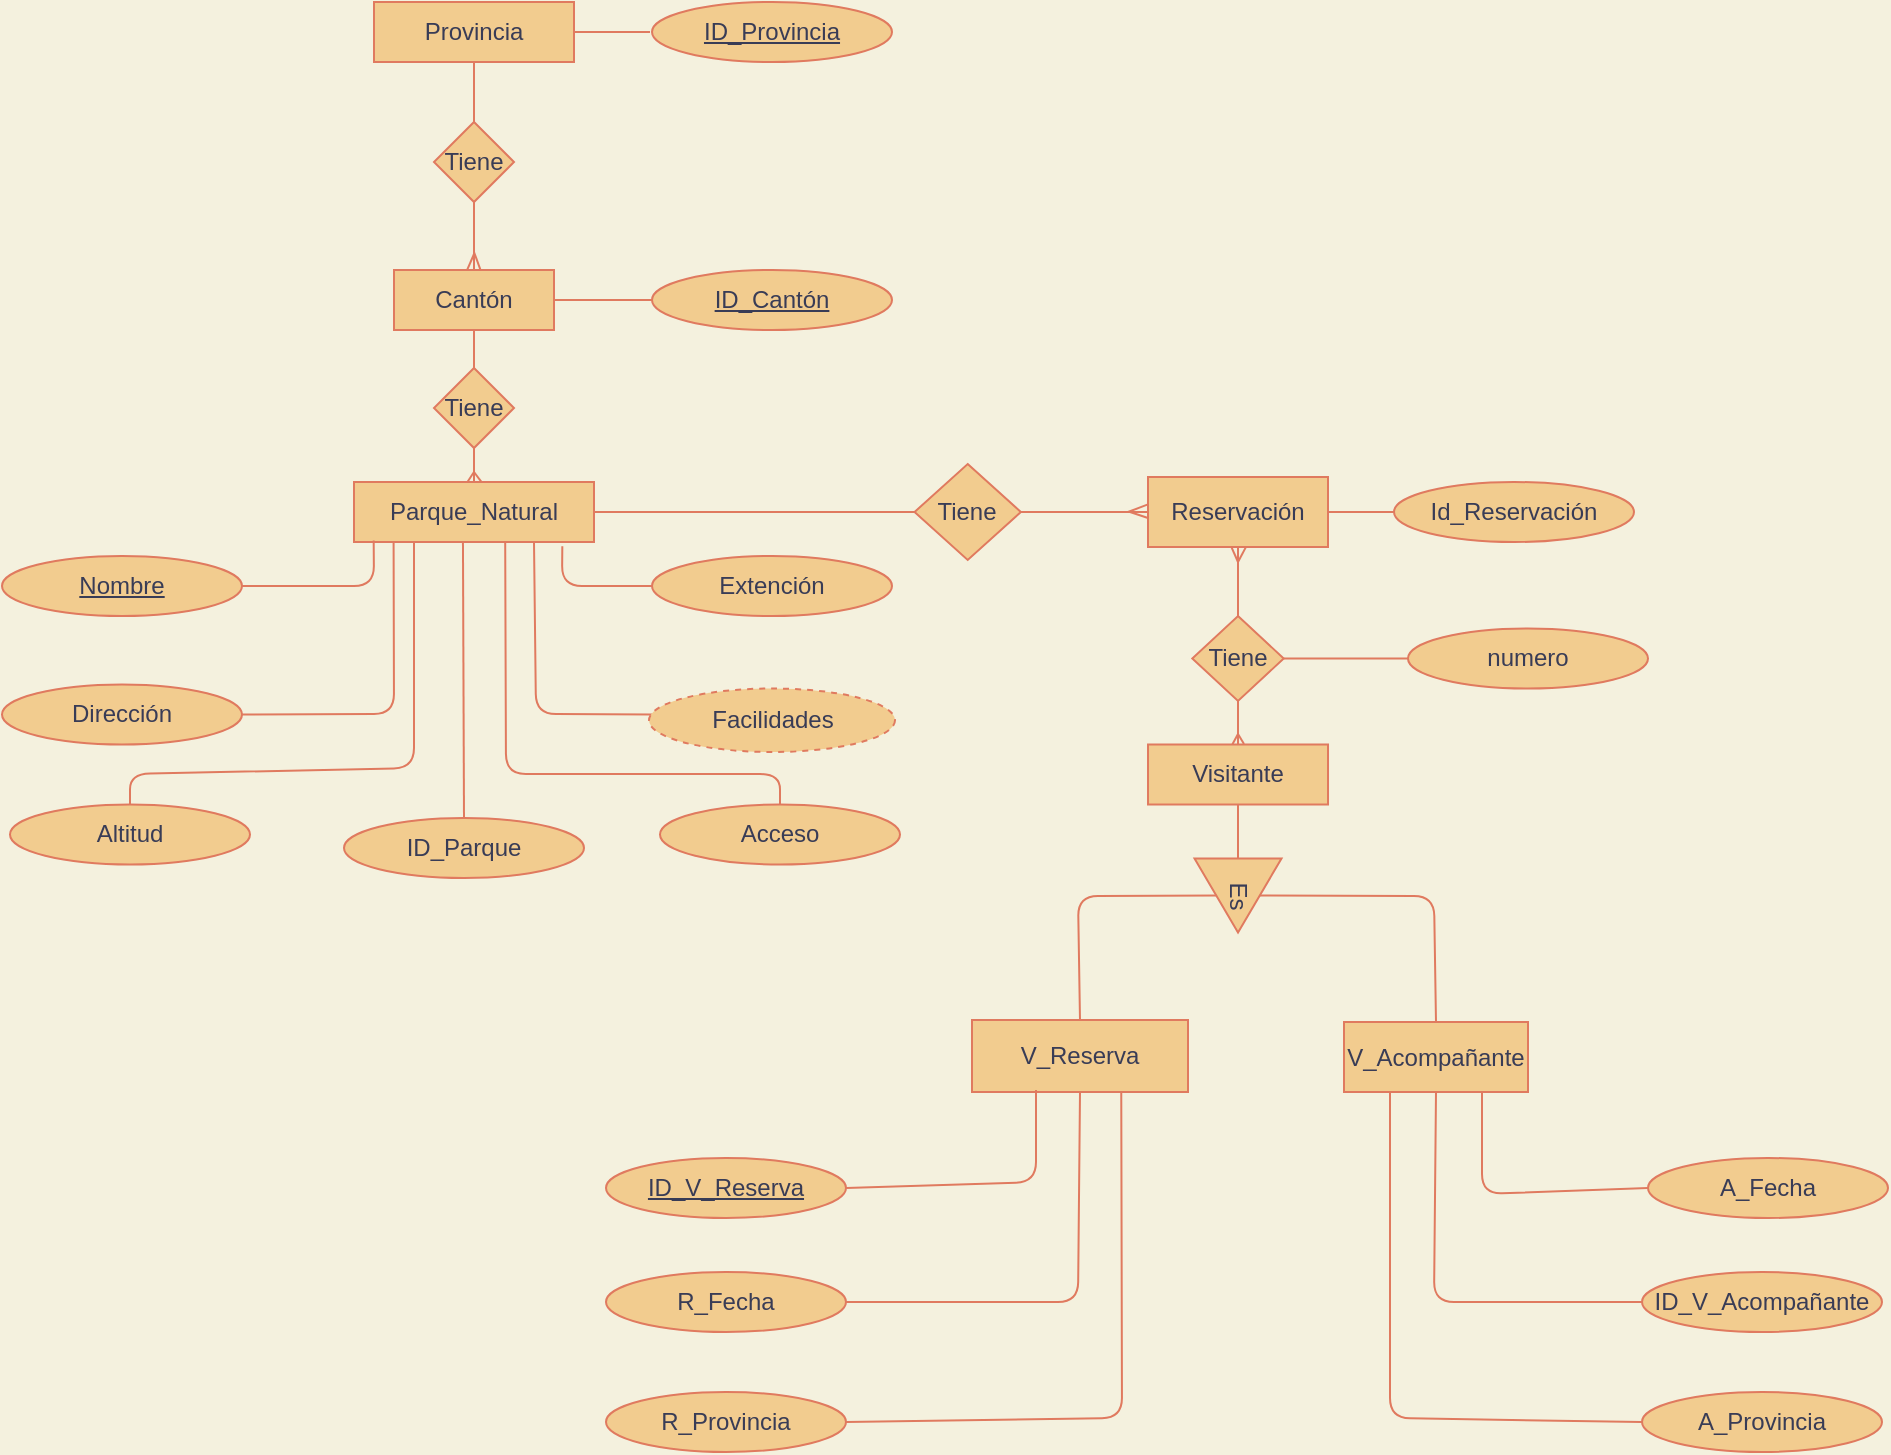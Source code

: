<mxfile version="19.0.0" type="github">
  <diagram id="E41NsyfRr_BKljrcj-fv" name="Page-1">
    <mxGraphModel dx="1080" dy="377" grid="0" gridSize="10" guides="1" tooltips="1" connect="1" arrows="1" fold="1" page="0" pageScale="1" pageWidth="827" pageHeight="1169" background="#F4F1DE" math="0" shadow="0">
      <root>
        <mxCell id="0" />
        <mxCell id="1" parent="0" />
        <object label="&lt;font style=&quot;vertical-align: inherit;&quot;&gt;&lt;font style=&quot;vertical-align: inherit;&quot;&gt;Provincia&lt;/font&gt;&lt;/font&gt;" id="EopbfksfODksPwOAun3i-4">
          <mxCell style="rounded=0;whiteSpace=wrap;html=1;fillColor=#F2CC8F;strokeColor=#E07A5F;fontColor=#393C56;" vertex="1" parent="1">
            <mxGeometry x="66" y="325" width="100" height="30" as="geometry" />
          </mxCell>
        </object>
        <mxCell id="EopbfksfODksPwOAun3i-5" value="&lt;font style=&quot;vertical-align: inherit;&quot;&gt;&lt;font style=&quot;vertical-align: inherit;&quot;&gt;Tiene&lt;/font&gt;&lt;/font&gt;" style="rhombus;whiteSpace=wrap;html=1;rounded=0;fillColor=#F2CC8F;strokeColor=#E07A5F;fontColor=#393C56;" vertex="1" parent="1">
          <mxGeometry x="96" y="385" width="40" height="40" as="geometry" />
        </mxCell>
        <mxCell id="EopbfksfODksPwOAun3i-6" value="&lt;font style=&quot;vertical-align: inherit;&quot;&gt;&lt;font style=&quot;vertical-align: inherit;&quot;&gt;Cantón&lt;/font&gt;&lt;/font&gt;" style="rounded=0;whiteSpace=wrap;html=1;fillColor=#F2CC8F;strokeColor=#E07A5F;fontColor=#393C56;" vertex="1" parent="1">
          <mxGeometry x="76" y="459" width="80" height="30" as="geometry" />
        </mxCell>
        <mxCell id="EopbfksfODksPwOAun3i-7" value="&lt;font style=&quot;vertical-align: inherit;&quot;&gt;&lt;font style=&quot;vertical-align: inherit;&quot;&gt;Tiene&lt;/font&gt;&lt;/font&gt;" style="rhombus;whiteSpace=wrap;html=1;rounded=0;fillColor=#F2CC8F;strokeColor=#E07A5F;fontColor=#393C56;" vertex="1" parent="1">
          <mxGeometry x="96" y="508" width="40" height="40" as="geometry" />
        </mxCell>
        <mxCell id="EopbfksfODksPwOAun3i-8" value="&lt;font style=&quot;vertical-align: inherit;&quot;&gt;&lt;font style=&quot;vertical-align: inherit;&quot;&gt;Parque_Natural&lt;br&gt;&lt;/font&gt;&lt;/font&gt;" style="rounded=0;whiteSpace=wrap;html=1;fillColor=#F2CC8F;strokeColor=#E07A5F;fontColor=#393C56;" vertex="1" parent="1">
          <mxGeometry x="56" y="565" width="120" height="30" as="geometry" />
        </mxCell>
        <mxCell id="EopbfksfODksPwOAun3i-9" value="&lt;u&gt;Nombre&lt;/u&gt;" style="ellipse;whiteSpace=wrap;html=1;rounded=0;fillColor=#F2CC8F;strokeColor=#E07A5F;fontColor=#393C56;" vertex="1" parent="1">
          <mxGeometry x="-120" y="602" width="120" height="30" as="geometry" />
        </mxCell>
        <mxCell id="EopbfksfODksPwOAun3i-12" value="Dirección" style="ellipse;whiteSpace=wrap;html=1;rounded=0;fillColor=#F2CC8F;strokeColor=#E07A5F;fontColor=#393C56;" vertex="1" parent="1">
          <mxGeometry x="-120" y="666.25" width="120" height="30" as="geometry" />
        </mxCell>
        <mxCell id="EopbfksfODksPwOAun3i-14" value="Altitud" style="ellipse;whiteSpace=wrap;html=1;rounded=0;fillColor=#F2CC8F;strokeColor=#E07A5F;fontColor=#393C56;" vertex="1" parent="1">
          <mxGeometry x="-116" y="726.25" width="120" height="30" as="geometry" />
        </mxCell>
        <mxCell id="EopbfksfODksPwOAun3i-15" value="Extención" style="ellipse;whiteSpace=wrap;html=1;rounded=0;fillColor=#F2CC8F;strokeColor=#E07A5F;fontColor=#393C56;" vertex="1" parent="1">
          <mxGeometry x="205" y="602" width="120" height="30" as="geometry" />
        </mxCell>
        <mxCell id="EopbfksfODksPwOAun3i-18" value="Reservación" style="rounded=0;whiteSpace=wrap;html=1;fillColor=#F2CC8F;strokeColor=#E07A5F;fontColor=#393C56;" vertex="1" parent="1">
          <mxGeometry x="453" y="562.5" width="90" height="35" as="geometry" />
        </mxCell>
        <mxCell id="EopbfksfODksPwOAun3i-19" value="Tiene" style="rhombus;whiteSpace=wrap;html=1;rounded=0;fillColor=#F2CC8F;strokeColor=#E07A5F;fontColor=#393C56;" vertex="1" parent="1">
          <mxGeometry x="336.28" y="556" width="53.15" height="48" as="geometry" />
        </mxCell>
        <mxCell id="EopbfksfODksPwOAun3i-21" value="Visitante" style="rounded=0;whiteSpace=wrap;html=1;fillColor=#F2CC8F;strokeColor=#E07A5F;fontColor=#393C56;" vertex="1" parent="1">
          <mxGeometry x="453.01" y="696.25" width="90" height="30" as="geometry" />
        </mxCell>
        <mxCell id="EopbfksfODksPwOAun3i-22" value="Es" style="triangle;whiteSpace=wrap;html=1;rotation=90;rounded=0;fillColor=#F2CC8F;strokeColor=#E07A5F;fontColor=#393C56;" vertex="1" parent="1">
          <mxGeometry x="479.51" y="750" width="37" height="43.5" as="geometry" />
        </mxCell>
        <mxCell id="EopbfksfODksPwOAun3i-24" value="V_Reserva" style="rounded=0;whiteSpace=wrap;html=1;fillColor=#F2CC8F;strokeColor=#E07A5F;fontColor=#393C56;" vertex="1" parent="1">
          <mxGeometry x="365" y="834" width="108" height="36" as="geometry" />
        </mxCell>
        <mxCell id="EopbfksfODksPwOAun3i-26" value="V_Acompañante" style="rounded=0;whiteSpace=wrap;html=1;fillColor=#F2CC8F;strokeColor=#E07A5F;fontColor=#393C56;" vertex="1" parent="1">
          <mxGeometry x="551" y="835" width="92" height="35" as="geometry" />
        </mxCell>
        <mxCell id="EopbfksfODksPwOAun3i-28" value="Acceso" style="ellipse;whiteSpace=wrap;html=1;rounded=0;fillColor=#F2CC8F;strokeColor=#E07A5F;fontColor=#393C56;" vertex="1" parent="1">
          <mxGeometry x="209" y="726.25" width="120" height="30" as="geometry" />
        </mxCell>
        <mxCell id="EopbfksfODksPwOAun3i-29" value="&lt;u&gt;ID_V_Reserva&lt;/u&gt;" style="ellipse;whiteSpace=wrap;html=1;rounded=0;fillColor=#F2CC8F;strokeColor=#E07A5F;fontColor=#393C56;" vertex="1" parent="1">
          <mxGeometry x="182" y="903" width="120" height="30" as="geometry" />
        </mxCell>
        <mxCell id="EopbfksfODksPwOAun3i-30" value="ID_Parque" style="ellipse;whiteSpace=wrap;html=1;rounded=0;fillColor=#F2CC8F;strokeColor=#E07A5F;fontColor=#393C56;" vertex="1" parent="1">
          <mxGeometry x="51" y="733" width="120" height="30" as="geometry" />
        </mxCell>
        <mxCell id="EopbfksfODksPwOAun3i-31" value="&lt;u&gt;ID_Provincia&lt;/u&gt;" style="ellipse;whiteSpace=wrap;html=1;rounded=0;fillColor=#F2CC8F;strokeColor=#E07A5F;fontColor=#393C56;" vertex="1" parent="1">
          <mxGeometry x="205" y="325" width="120" height="30" as="geometry" />
        </mxCell>
        <mxCell id="EopbfksfODksPwOAun3i-32" value="&lt;u&gt;ID_Cantón&lt;/u&gt;" style="ellipse;whiteSpace=wrap;html=1;rounded=0;fillColor=#F2CC8F;strokeColor=#E07A5F;fontColor=#393C56;" vertex="1" parent="1">
          <mxGeometry x="205" y="459" width="120" height="30" as="geometry" />
        </mxCell>
        <mxCell id="EopbfksfODksPwOAun3i-33" value="R_Provincia" style="ellipse;whiteSpace=wrap;html=1;rounded=0;fillColor=#F2CC8F;strokeColor=#E07A5F;fontColor=#393C56;" vertex="1" parent="1">
          <mxGeometry x="182" y="1020" width="120" height="30" as="geometry" />
        </mxCell>
        <mxCell id="EopbfksfODksPwOAun3i-34" value="R_Fecha" style="ellipse;whiteSpace=wrap;html=1;rounded=0;fillColor=#F2CC8F;strokeColor=#E07A5F;fontColor=#393C56;" vertex="1" parent="1">
          <mxGeometry x="182" y="960" width="120" height="30" as="geometry" />
        </mxCell>
        <mxCell id="EopbfksfODksPwOAun3i-35" value="ID_V_Acompañante" style="ellipse;whiteSpace=wrap;html=1;rounded=0;fillColor=#F2CC8F;strokeColor=#E07A5F;fontColor=#393C56;" vertex="1" parent="1">
          <mxGeometry x="700" y="960" width="120" height="30" as="geometry" />
        </mxCell>
        <mxCell id="EopbfksfODksPwOAun3i-36" value="A_Provincia" style="ellipse;whiteSpace=wrap;html=1;rounded=0;fillColor=#F2CC8F;strokeColor=#E07A5F;fontColor=#393C56;" vertex="1" parent="1">
          <mxGeometry x="700" y="1020" width="120" height="30" as="geometry" />
        </mxCell>
        <mxCell id="EopbfksfODksPwOAun3i-37" value="A_Fecha" style="ellipse;whiteSpace=wrap;html=1;rounded=0;fillColor=#F2CC8F;strokeColor=#E07A5F;fontColor=#393C56;" vertex="1" parent="1">
          <mxGeometry x="703" y="903" width="120" height="30" as="geometry" />
        </mxCell>
        <mxCell id="EopbfksfODksPwOAun3i-39" value="Tiene" style="rhombus;whiteSpace=wrap;html=1;rounded=0;fillColor=#F2CC8F;strokeColor=#E07A5F;fontColor=#393C56;" vertex="1" parent="1">
          <mxGeometry x="475.15" y="632" width="45.71" height="42.5" as="geometry" />
        </mxCell>
        <mxCell id="EopbfksfODksPwOAun3i-43" value="numero" style="ellipse;whiteSpace=wrap;html=1;rounded=0;fillColor=#F2CC8F;strokeColor=#E07A5F;fontColor=#393C56;" vertex="1" parent="1">
          <mxGeometry x="583" y="638.25" width="120" height="30" as="geometry" />
        </mxCell>
        <mxCell id="EopbfksfODksPwOAun3i-48" value="" style="endArrow=none;html=1;labelBackgroundColor=#F4F1DE;strokeColor=#E07A5F;fontColor=#393C56;" edge="1" parent="1" target="EopbfksfODksPwOAun3i-4">
          <mxGeometry width="50" height="50" relative="1" as="geometry">
            <mxPoint x="204" y="340" as="sourcePoint" />
            <mxPoint x="167" y="339" as="targetPoint" />
            <Array as="points" />
          </mxGeometry>
        </mxCell>
        <mxCell id="EopbfksfODksPwOAun3i-49" value="" style="endArrow=none;html=1;entryX=0.5;entryY=1;entryDx=0;entryDy=0;exitX=0.5;exitY=0;exitDx=0;exitDy=0;labelBackgroundColor=#F4F1DE;strokeColor=#E07A5F;fontColor=#393C56;" edge="1" parent="1" source="EopbfksfODksPwOAun3i-5" target="EopbfksfODksPwOAun3i-4">
          <mxGeometry width="50" height="50" relative="1" as="geometry">
            <mxPoint x="116" y="385" as="sourcePoint" />
            <mxPoint x="166" y="359" as="targetPoint" />
          </mxGeometry>
        </mxCell>
        <mxCell id="EopbfksfODksPwOAun3i-51" value="" style="endArrow=none;html=1;entryX=0.5;entryY=1;entryDx=0;entryDy=0;exitX=0.5;exitY=0;exitDx=0;exitDy=0;labelBackgroundColor=#F4F1DE;strokeColor=#E07A5F;fontColor=#393C56;" edge="1" parent="1" source="EopbfksfODksPwOAun3i-6" target="EopbfksfODksPwOAun3i-5">
          <mxGeometry width="50" height="50" relative="1" as="geometry">
            <mxPoint x="111" y="473" as="sourcePoint" />
            <mxPoint x="161" y="423" as="targetPoint" />
          </mxGeometry>
        </mxCell>
        <mxCell id="EopbfksfODksPwOAun3i-53" value="" style="endArrow=none;html=1;exitX=0.541;exitY=0.002;exitDx=0;exitDy=0;exitPerimeter=0;labelBackgroundColor=#F4F1DE;strokeColor=#E07A5F;fontColor=#393C56;" edge="1" parent="1" source="EopbfksfODksPwOAun3i-6">
          <mxGeometry width="50" height="50" relative="1" as="geometry">
            <mxPoint x="119" y="458" as="sourcePoint" />
            <mxPoint x="116" y="450" as="targetPoint" />
          </mxGeometry>
        </mxCell>
        <mxCell id="EopbfksfODksPwOAun3i-54" value="" style="endArrow=none;html=1;exitX=0.456;exitY=0.007;exitDx=0;exitDy=0;exitPerimeter=0;labelBackgroundColor=#F4F1DE;strokeColor=#E07A5F;fontColor=#393C56;" edge="1" parent="1" source="EopbfksfODksPwOAun3i-6">
          <mxGeometry width="50" height="50" relative="1" as="geometry">
            <mxPoint x="98" y="501" as="sourcePoint" />
            <mxPoint x="116" y="451" as="targetPoint" />
          </mxGeometry>
        </mxCell>
        <mxCell id="EopbfksfODksPwOAun3i-56" value="" style="endArrow=none;html=1;entryX=0.5;entryY=1;entryDx=0;entryDy=0;exitX=0.5;exitY=0;exitDx=0;exitDy=0;labelBackgroundColor=#F4F1DE;strokeColor=#E07A5F;fontColor=#393C56;" edge="1" parent="1" source="EopbfksfODksPwOAun3i-7" target="EopbfksfODksPwOAun3i-6">
          <mxGeometry width="50" height="50" relative="1" as="geometry">
            <mxPoint x="112" y="507" as="sourcePoint" />
            <mxPoint x="111" y="486" as="targetPoint" />
          </mxGeometry>
        </mxCell>
        <mxCell id="EopbfksfODksPwOAun3i-57" value="" style="endArrow=none;html=1;entryX=0.5;entryY=1;entryDx=0;entryDy=0;exitX=0.5;exitY=0;exitDx=0;exitDy=0;labelBackgroundColor=#F4F1DE;strokeColor=#E07A5F;fontColor=#393C56;" edge="1" parent="1" source="EopbfksfODksPwOAun3i-8" target="EopbfksfODksPwOAun3i-7">
          <mxGeometry width="50" height="50" relative="1" as="geometry">
            <mxPoint x="61" y="536" as="sourcePoint" />
            <mxPoint x="111" y="486" as="targetPoint" />
          </mxGeometry>
        </mxCell>
        <mxCell id="EopbfksfODksPwOAun3i-58" value="" style="endArrow=none;html=1;exitX=0.474;exitY=-0.009;exitDx=0;exitDy=0;exitPerimeter=0;labelBackgroundColor=#F4F1DE;strokeColor=#E07A5F;fontColor=#393C56;" edge="1" parent="1" source="EopbfksfODksPwOAun3i-8">
          <mxGeometry width="50" height="50" relative="1" as="geometry">
            <mxPoint x="112" y="564" as="sourcePoint" />
            <mxPoint x="116" y="560" as="targetPoint" />
          </mxGeometry>
        </mxCell>
        <mxCell id="EopbfksfODksPwOAun3i-59" value="" style="endArrow=none;html=1;exitX=0.53;exitY=-0.006;exitDx=0;exitDy=0;exitPerimeter=0;labelBackgroundColor=#F4F1DE;strokeColor=#E07A5F;fontColor=#393C56;" edge="1" parent="1" source="EopbfksfODksPwOAun3i-8">
          <mxGeometry width="50" height="50" relative="1" as="geometry">
            <mxPoint x="119" y="564" as="sourcePoint" />
            <mxPoint x="116" y="560" as="targetPoint" />
          </mxGeometry>
        </mxCell>
        <mxCell id="EopbfksfODksPwOAun3i-60" value="" style="endArrow=none;html=1;exitX=1;exitY=0.5;exitDx=0;exitDy=0;entryX=0;entryY=0.5;entryDx=0;entryDy=0;labelBackgroundColor=#F4F1DE;strokeColor=#E07A5F;fontColor=#393C56;" edge="1" parent="1" source="EopbfksfODksPwOAun3i-6" target="EopbfksfODksPwOAun3i-32">
          <mxGeometry width="50" height="50" relative="1" as="geometry">
            <mxPoint x="-35" y="434" as="sourcePoint" />
            <mxPoint x="15" y="384" as="targetPoint" />
          </mxGeometry>
        </mxCell>
        <mxCell id="EopbfksfODksPwOAun3i-62" value="" style="endArrow=none;html=1;entryX=0.454;entryY=1.014;entryDx=0;entryDy=0;entryPerimeter=0;exitX=0.5;exitY=0;exitDx=0;exitDy=0;labelBackgroundColor=#F4F1DE;strokeColor=#E07A5F;fontColor=#393C56;" edge="1" parent="1" source="EopbfksfODksPwOAun3i-30" target="EopbfksfODksPwOAun3i-8">
          <mxGeometry width="50" height="50" relative="1" as="geometry">
            <mxPoint x="109" y="721" as="sourcePoint" />
            <mxPoint x="212" y="573" as="targetPoint" />
          </mxGeometry>
        </mxCell>
        <mxCell id="EopbfksfODksPwOAun3i-63" value="" style="endArrow=none;html=1;exitX=1;exitY=0.5;exitDx=0;exitDy=0;entryX=0.082;entryY=0.976;entryDx=0;entryDy=0;entryPerimeter=0;labelBackgroundColor=#F4F1DE;strokeColor=#E07A5F;fontColor=#393C56;" edge="1" parent="1" source="EopbfksfODksPwOAun3i-9" target="EopbfksfODksPwOAun3i-8">
          <mxGeometry width="50" height="50" relative="1" as="geometry">
            <mxPoint x="162" y="623" as="sourcePoint" />
            <mxPoint x="212" y="573" as="targetPoint" />
            <Array as="points">
              <mxPoint x="66" y="617" />
            </Array>
          </mxGeometry>
        </mxCell>
        <mxCell id="EopbfksfODksPwOAun3i-64" value="" style="endArrow=none;html=1;exitX=1;exitY=0.5;exitDx=0;exitDy=0;entryX=0.165;entryY=1;entryDx=0;entryDy=0;entryPerimeter=0;labelBackgroundColor=#F4F1DE;strokeColor=#E07A5F;fontColor=#393C56;" edge="1" parent="1" source="EopbfksfODksPwOAun3i-12" target="EopbfksfODksPwOAun3i-8">
          <mxGeometry width="50" height="50" relative="1" as="geometry">
            <mxPoint x="10.0" y="627" as="sourcePoint" />
            <mxPoint x="75.84" y="604.28" as="targetPoint" />
            <Array as="points">
              <mxPoint x="76" y="681" />
            </Array>
          </mxGeometry>
        </mxCell>
        <mxCell id="EopbfksfODksPwOAun3i-65" value="" style="endArrow=none;html=1;exitX=0.5;exitY=0;exitDx=0;exitDy=0;entryX=0.25;entryY=1;entryDx=0;entryDy=0;labelBackgroundColor=#F4F1DE;strokeColor=#E07A5F;fontColor=#393C56;" edge="1" parent="1" source="EopbfksfODksPwOAun3i-14" target="EopbfksfODksPwOAun3i-8">
          <mxGeometry width="50" height="50" relative="1" as="geometry">
            <mxPoint x="10.0" y="691.25" as="sourcePoint" />
            <mxPoint x="85.8" y="605" as="targetPoint" />
            <Array as="points">
              <mxPoint x="-56" y="711" />
              <mxPoint x="86" y="708" />
            </Array>
          </mxGeometry>
        </mxCell>
        <mxCell id="EopbfksfODksPwOAun3i-66" value="" style="endArrow=none;html=1;exitX=0.868;exitY=1.071;exitDx=0;exitDy=0;exitPerimeter=0;entryX=0;entryY=0.5;entryDx=0;entryDy=0;labelBackgroundColor=#F4F1DE;strokeColor=#E07A5F;fontColor=#393C56;" edge="1" parent="1" source="EopbfksfODksPwOAun3i-8" target="EopbfksfODksPwOAun3i-15">
          <mxGeometry width="50" height="50" relative="1" as="geometry">
            <mxPoint x="162" y="623" as="sourcePoint" />
            <mxPoint x="212" y="573" as="targetPoint" />
            <Array as="points">
              <mxPoint x="160" y="617" />
            </Array>
          </mxGeometry>
        </mxCell>
        <mxCell id="EopbfksfODksPwOAun3i-67" value="" style="endArrow=none;html=1;exitX=0.75;exitY=1;exitDx=0;exitDy=0;entryX=0;entryY=0.5;entryDx=0;entryDy=0;labelBackgroundColor=#F4F1DE;strokeColor=#E07A5F;fontColor=#393C56;" edge="1" parent="1" source="EopbfksfODksPwOAun3i-8">
          <mxGeometry width="50" height="50" relative="1" as="geometry">
            <mxPoint x="147.24" y="605.42" as="sourcePoint" />
            <mxPoint x="205" y="681.25" as="targetPoint" />
            <Array as="points">
              <mxPoint x="147" y="681" />
            </Array>
          </mxGeometry>
        </mxCell>
        <mxCell id="EopbfksfODksPwOAun3i-68" value="" style="endArrow=none;html=1;entryX=0.63;entryY=0.995;entryDx=0;entryDy=0;entryPerimeter=0;exitX=0.5;exitY=0;exitDx=0;exitDy=0;labelBackgroundColor=#F4F1DE;strokeColor=#E07A5F;fontColor=#393C56;" edge="1" parent="1" source="EopbfksfODksPwOAun3i-28" target="EopbfksfODksPwOAun3i-8">
          <mxGeometry width="50" height="50" relative="1" as="geometry">
            <mxPoint x="162" y="623" as="sourcePoint" />
            <mxPoint x="212" y="573" as="targetPoint" />
            <Array as="points">
              <mxPoint x="269" y="711" />
              <mxPoint x="132" y="711" />
            </Array>
          </mxGeometry>
        </mxCell>
        <mxCell id="EopbfksfODksPwOAun3i-69" value="" style="endArrow=none;html=1;entryX=0;entryY=0.5;entryDx=0;entryDy=0;exitX=1;exitY=0.5;exitDx=0;exitDy=0;labelBackgroundColor=#F4F1DE;strokeColor=#E07A5F;fontColor=#393C56;" edge="1" parent="1" source="EopbfksfODksPwOAun3i-8" target="EopbfksfODksPwOAun3i-19">
          <mxGeometry width="50" height="50" relative="1" as="geometry">
            <mxPoint x="162" y="623" as="sourcePoint" />
            <mxPoint x="212" y="573" as="targetPoint" />
          </mxGeometry>
        </mxCell>
        <mxCell id="EopbfksfODksPwOAun3i-70" value="" style="endArrow=none;html=1;entryX=0;entryY=0.5;entryDx=0;entryDy=0;exitX=1;exitY=0.5;exitDx=0;exitDy=0;labelBackgroundColor=#F4F1DE;strokeColor=#E07A5F;fontColor=#393C56;" edge="1" parent="1" source="EopbfksfODksPwOAun3i-19" target="EopbfksfODksPwOAun3i-18">
          <mxGeometry width="50" height="50" relative="1" as="geometry">
            <mxPoint x="162" y="623" as="sourcePoint" />
            <mxPoint x="212" y="573" as="targetPoint" />
          </mxGeometry>
        </mxCell>
        <mxCell id="EopbfksfODksPwOAun3i-71" value="" style="endArrow=none;html=1;entryX=0;entryY=0.391;entryDx=0;entryDy=0;entryPerimeter=0;labelBackgroundColor=#F4F1DE;strokeColor=#E07A5F;fontColor=#393C56;" edge="1" parent="1" target="EopbfksfODksPwOAun3i-18">
          <mxGeometry width="50" height="50" relative="1" as="geometry">
            <mxPoint x="443" y="580" as="sourcePoint" />
            <mxPoint x="481" y="485" as="targetPoint" />
          </mxGeometry>
        </mxCell>
        <mxCell id="EopbfksfODksPwOAun3i-73" value="" style="endArrow=none;html=1;entryX=0;entryY=0.586;entryDx=0;entryDy=0;entryPerimeter=0;labelBackgroundColor=#F4F1DE;strokeColor=#E07A5F;fontColor=#393C56;" edge="1" parent="1" target="EopbfksfODksPwOAun3i-18">
          <mxGeometry width="50" height="50" relative="1" as="geometry">
            <mxPoint x="444" y="580" as="sourcePoint" />
            <mxPoint x="452" y="583" as="targetPoint" />
          </mxGeometry>
        </mxCell>
        <mxCell id="EopbfksfODksPwOAun3i-74" value="" style="endArrow=none;html=1;entryX=0.5;entryY=1;entryDx=0;entryDy=0;exitX=0.5;exitY=0;exitDx=0;exitDy=0;labelBackgroundColor=#F4F1DE;strokeColor=#E07A5F;fontColor=#393C56;" edge="1" parent="1" source="EopbfksfODksPwOAun3i-39" target="EopbfksfODksPwOAun3i-18">
          <mxGeometry width="50" height="50" relative="1" as="geometry">
            <mxPoint x="358" y="646" as="sourcePoint" />
            <mxPoint x="592" y="548" as="targetPoint" />
          </mxGeometry>
        </mxCell>
        <mxCell id="EopbfksfODksPwOAun3i-75" value="" style="endArrow=none;html=1;entryX=0.5;entryY=1;entryDx=0;entryDy=0;exitX=0.5;exitY=0;exitDx=0;exitDy=0;labelBackgroundColor=#F4F1DE;strokeColor=#E07A5F;fontColor=#393C56;" edge="1" parent="1" source="EopbfksfODksPwOAun3i-21" target="EopbfksfODksPwOAun3i-39">
          <mxGeometry width="50" height="50" relative="1" as="geometry">
            <mxPoint x="480" y="685" as="sourcePoint" />
            <mxPoint x="530" y="635" as="targetPoint" />
          </mxGeometry>
        </mxCell>
        <mxCell id="EopbfksfODksPwOAun3i-76" value="" style="endArrow=none;html=1;entryX=0.546;entryY=0.991;entryDx=0;entryDy=0;entryPerimeter=0;labelBackgroundColor=#F4F1DE;strokeColor=#E07A5F;fontColor=#393C56;" edge="1" parent="1" target="EopbfksfODksPwOAun3i-18">
          <mxGeometry width="50" height="50" relative="1" as="geometry">
            <mxPoint x="498" y="605" as="sourcePoint" />
            <mxPoint x="530" y="635" as="targetPoint" />
          </mxGeometry>
        </mxCell>
        <mxCell id="EopbfksfODksPwOAun3i-77" value="" style="endArrow=none;html=1;entryX=0.462;entryY=0.991;entryDx=0;entryDy=0;entryPerimeter=0;labelBackgroundColor=#F4F1DE;strokeColor=#E07A5F;fontColor=#393C56;" edge="1" parent="1" target="EopbfksfODksPwOAun3i-18">
          <mxGeometry width="50" height="50" relative="1" as="geometry">
            <mxPoint x="498" y="605" as="sourcePoint" />
            <mxPoint x="485" y="624" as="targetPoint" />
          </mxGeometry>
        </mxCell>
        <mxCell id="EopbfksfODksPwOAun3i-78" value="" style="endArrow=none;html=1;exitX=0.469;exitY=-0.005;exitDx=0;exitDy=0;exitPerimeter=0;labelBackgroundColor=#F4F1DE;strokeColor=#E07A5F;fontColor=#393C56;" edge="1" parent="1" source="EopbfksfODksPwOAun3i-21">
          <mxGeometry width="50" height="50" relative="1" as="geometry">
            <mxPoint x="463" y="725" as="sourcePoint" />
            <mxPoint x="498" y="691" as="targetPoint" />
          </mxGeometry>
        </mxCell>
        <mxCell id="EopbfksfODksPwOAun3i-79" value="" style="endArrow=none;html=1;labelBackgroundColor=#F4F1DE;strokeColor=#E07A5F;fontColor=#393C56;" edge="1" parent="1">
          <mxGeometry width="50" height="50" relative="1" as="geometry">
            <mxPoint x="501" y="696" as="sourcePoint" />
            <mxPoint x="498" y="691" as="targetPoint" />
          </mxGeometry>
        </mxCell>
        <mxCell id="EopbfksfODksPwOAun3i-80" value="" style="endArrow=none;html=1;entryX=0;entryY=0.5;entryDx=0;entryDy=0;exitX=1;exitY=0.5;exitDx=0;exitDy=0;labelBackgroundColor=#F4F1DE;strokeColor=#E07A5F;fontColor=#393C56;" edge="1" parent="1" source="EopbfksfODksPwOAun3i-39" target="EopbfksfODksPwOAun3i-43">
          <mxGeometry width="50" height="50" relative="1" as="geometry">
            <mxPoint x="402" y="707" as="sourcePoint" />
            <mxPoint x="452" y="657" as="targetPoint" />
          </mxGeometry>
        </mxCell>
        <mxCell id="EopbfksfODksPwOAun3i-81" value="" style="endArrow=none;html=1;entryX=0.5;entryY=1;entryDx=0;entryDy=0;exitX=0;exitY=0.5;exitDx=0;exitDy=0;labelBackgroundColor=#F4F1DE;strokeColor=#E07A5F;fontColor=#393C56;" edge="1" parent="1" source="EopbfksfODksPwOAun3i-22" target="EopbfksfODksPwOAun3i-21">
          <mxGeometry width="50" height="50" relative="1" as="geometry">
            <mxPoint x="330" y="749" as="sourcePoint" />
            <mxPoint x="380" y="699" as="targetPoint" />
          </mxGeometry>
        </mxCell>
        <mxCell id="EopbfksfODksPwOAun3i-82" value="" style="endArrow=none;html=1;exitX=0.5;exitY=0;exitDx=0;exitDy=0;labelBackgroundColor=#F4F1DE;strokeColor=#E07A5F;fontColor=#393C56;" edge="1" parent="1" source="EopbfksfODksPwOAun3i-24" target="EopbfksfODksPwOAun3i-22">
          <mxGeometry width="50" height="50" relative="1" as="geometry">
            <mxPoint x="330" y="662" as="sourcePoint" />
            <mxPoint x="380" y="612" as="targetPoint" />
            <Array as="points">
              <mxPoint x="418" y="772" />
            </Array>
          </mxGeometry>
        </mxCell>
        <mxCell id="EopbfksfODksPwOAun3i-83" value="" style="endArrow=none;html=1;entryX=0.5;entryY=0;entryDx=0;entryDy=0;exitX=0.5;exitY=0;exitDx=0;exitDy=0;labelBackgroundColor=#F4F1DE;strokeColor=#E07A5F;fontColor=#393C56;" edge="1" parent="1" source="EopbfksfODksPwOAun3i-26" target="EopbfksfODksPwOAun3i-22">
          <mxGeometry width="50" height="50" relative="1" as="geometry">
            <mxPoint x="330" y="662" as="sourcePoint" />
            <mxPoint x="380" y="612" as="targetPoint" />
            <Array as="points">
              <mxPoint x="596" y="772" />
            </Array>
          </mxGeometry>
        </mxCell>
        <mxCell id="EopbfksfODksPwOAun3i-84" value="" style="endArrow=none;html=1;entryX=0.5;entryY=1;entryDx=0;entryDy=0;exitX=1;exitY=0.5;exitDx=0;exitDy=0;labelBackgroundColor=#F4F1DE;strokeColor=#E07A5F;fontColor=#393C56;" edge="1" parent="1" source="EopbfksfODksPwOAun3i-34" target="EopbfksfODksPwOAun3i-24">
          <mxGeometry width="50" height="50" relative="1" as="geometry">
            <mxPoint x="330" y="836" as="sourcePoint" />
            <mxPoint x="380" y="786" as="targetPoint" />
            <Array as="points">
              <mxPoint x="418" y="975" />
            </Array>
          </mxGeometry>
        </mxCell>
        <mxCell id="EopbfksfODksPwOAun3i-85" value="" style="endArrow=none;html=1;entryX=0.691;entryY=0.996;entryDx=0;entryDy=0;exitX=1;exitY=0.5;exitDx=0;exitDy=0;entryPerimeter=0;labelBackgroundColor=#F4F1DE;strokeColor=#E07A5F;fontColor=#393C56;" edge="1" parent="1" source="EopbfksfODksPwOAun3i-33" target="EopbfksfODksPwOAun3i-24">
          <mxGeometry width="50" height="50" relative="1" as="geometry">
            <mxPoint x="312.0" y="985" as="sourcePoint" />
            <mxPoint x="428.145" y="880.0" as="targetPoint" />
            <Array as="points">
              <mxPoint x="440" y="1033" />
            </Array>
          </mxGeometry>
        </mxCell>
        <mxCell id="EopbfksfODksPwOAun3i-86" value="" style="endArrow=none;html=1;exitX=1;exitY=0.5;exitDx=0;exitDy=0;labelBackgroundColor=#F4F1DE;strokeColor=#E07A5F;fontColor=#393C56;" edge="1" parent="1" source="EopbfksfODksPwOAun3i-29">
          <mxGeometry width="50" height="50" relative="1" as="geometry">
            <mxPoint x="330" y="836" as="sourcePoint" />
            <mxPoint x="397" y="869" as="targetPoint" />
            <Array as="points">
              <mxPoint x="397" y="915" />
            </Array>
          </mxGeometry>
        </mxCell>
        <mxCell id="EopbfksfODksPwOAun3i-87" value="" style="endArrow=none;html=1;entryX=0.5;entryY=1;entryDx=0;entryDy=0;exitX=0;exitY=0.5;exitDx=0;exitDy=0;labelBackgroundColor=#F4F1DE;strokeColor=#E07A5F;fontColor=#393C56;" edge="1" parent="1" source="EopbfksfODksPwOAun3i-35" target="EopbfksfODksPwOAun3i-26">
          <mxGeometry width="50" height="50" relative="1" as="geometry">
            <mxPoint x="330" y="836" as="sourcePoint" />
            <mxPoint x="380" y="786" as="targetPoint" />
            <Array as="points">
              <mxPoint x="596" y="975" />
            </Array>
          </mxGeometry>
        </mxCell>
        <mxCell id="EopbfksfODksPwOAun3i-88" value="" style="endArrow=none;html=1;entryX=0.75;entryY=1;entryDx=0;entryDy=0;exitX=0;exitY=0.5;exitDx=0;exitDy=0;labelBackgroundColor=#F4F1DE;strokeColor=#E07A5F;fontColor=#393C56;" edge="1" parent="1" source="EopbfksfODksPwOAun3i-37" target="EopbfksfODksPwOAun3i-26">
          <mxGeometry width="50" height="50" relative="1" as="geometry">
            <mxPoint x="710" y="985" as="sourcePoint" />
            <mxPoint x="606" y="880" as="targetPoint" />
            <Array as="points">
              <mxPoint x="620" y="921" />
            </Array>
          </mxGeometry>
        </mxCell>
        <mxCell id="EopbfksfODksPwOAun3i-89" value="" style="endArrow=none;html=1;entryX=0.25;entryY=1;entryDx=0;entryDy=0;exitX=0;exitY=0.5;exitDx=0;exitDy=0;labelBackgroundColor=#F4F1DE;strokeColor=#E07A5F;fontColor=#393C56;" edge="1" parent="1" source="EopbfksfODksPwOAun3i-36" target="EopbfksfODksPwOAun3i-26">
          <mxGeometry width="50" height="50" relative="1" as="geometry">
            <mxPoint x="720" y="995" as="sourcePoint" />
            <mxPoint x="616" y="890" as="targetPoint" />
            <Array as="points">
              <mxPoint x="574" y="1033" />
            </Array>
          </mxGeometry>
        </mxCell>
        <mxCell id="EopbfksfODksPwOAun3i-91" value="Facilidades" style="ellipse;whiteSpace=wrap;html=1;align=center;dashed=1;fillColor=#F2CC8F;strokeColor=#E07A5F;fontColor=#393C56;" vertex="1" parent="1">
          <mxGeometry x="203.5" y="668.25" width="123" height="31.75" as="geometry" />
        </mxCell>
        <mxCell id="EopbfksfODksPwOAun3i-94" value="Id_Reservación" style="ellipse;whiteSpace=wrap;html=1;rounded=0;fillColor=#F2CC8F;strokeColor=#E07A5F;fontColor=#393C56;" vertex="1" parent="1">
          <mxGeometry x="576" y="565" width="120" height="30" as="geometry" />
        </mxCell>
        <mxCell id="EopbfksfODksPwOAun3i-95" value="" style="endArrow=none;html=1;exitX=1;exitY=0.5;exitDx=0;exitDy=0;entryX=0;entryY=0.5;entryDx=0;entryDy=0;labelBackgroundColor=#F4F1DE;strokeColor=#E07A5F;fontColor=#393C56;" edge="1" parent="1" source="EopbfksfODksPwOAun3i-18" target="EopbfksfODksPwOAun3i-94">
          <mxGeometry width="50" height="50" relative="1" as="geometry">
            <mxPoint x="634" y="557" as="sourcePoint" />
            <mxPoint x="684" y="507" as="targetPoint" />
          </mxGeometry>
        </mxCell>
      </root>
    </mxGraphModel>
  </diagram>
</mxfile>
